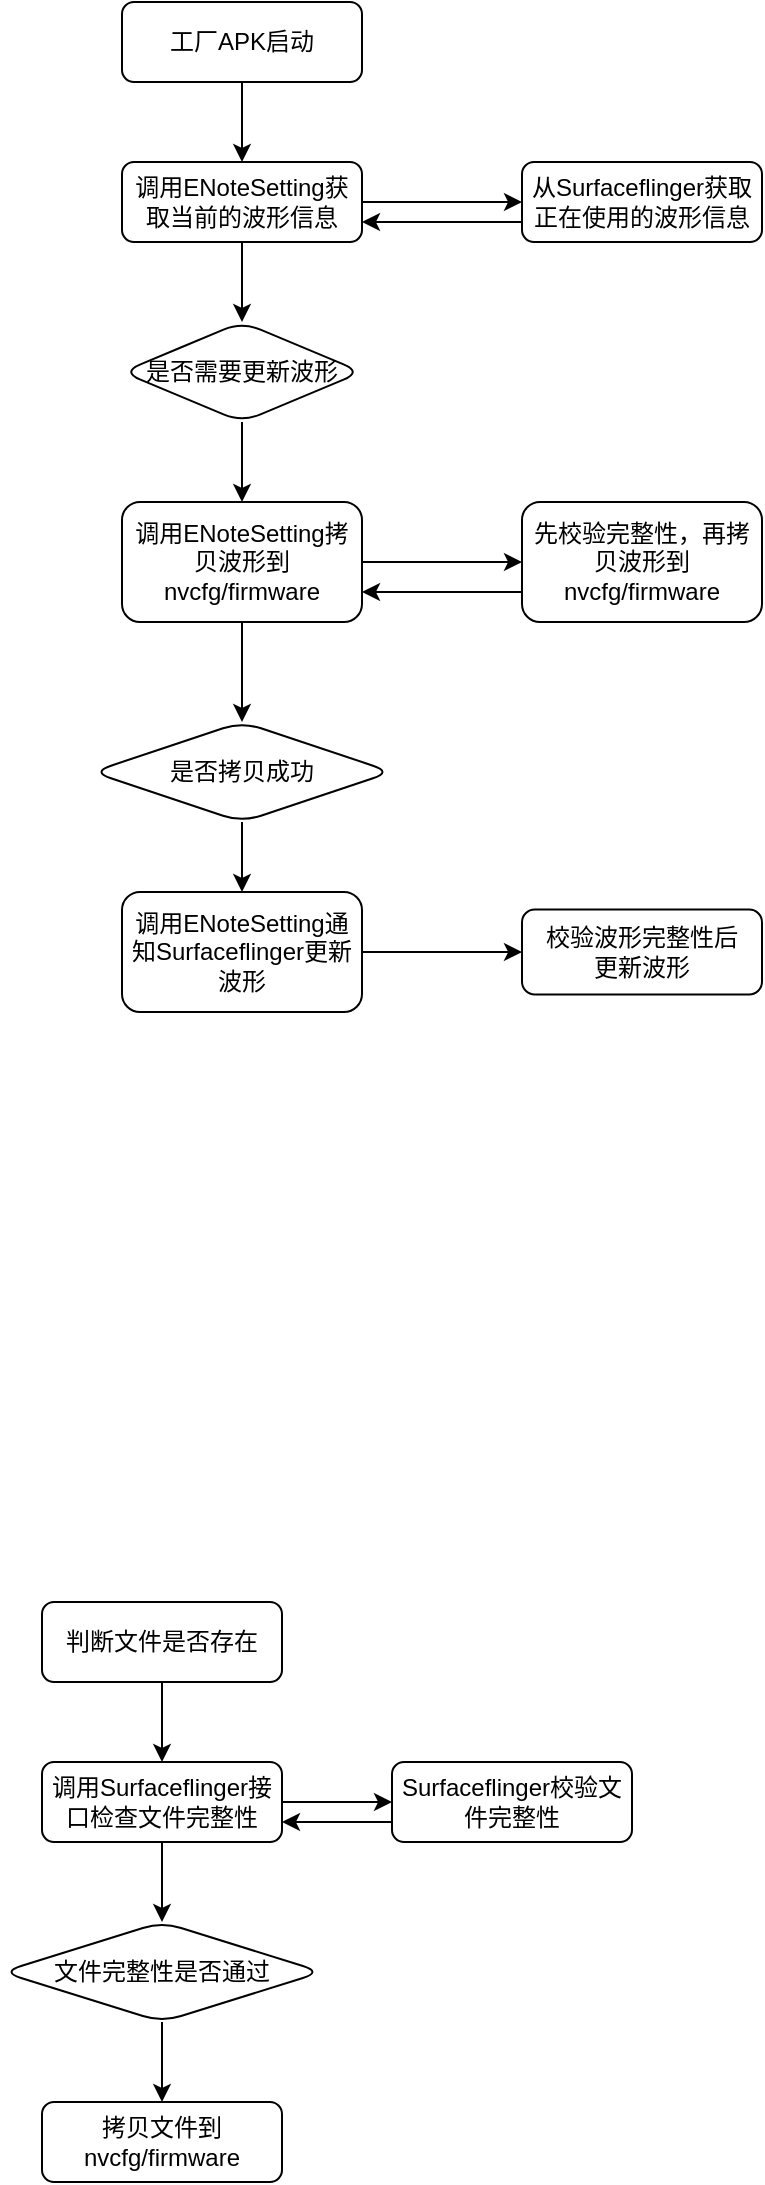 <mxfile version="25.0.3">
  <diagram id="C5RBs43oDa-KdzZeNtuy" name="Page-1">
    <mxGraphModel dx="1211" dy="637" grid="1" gridSize="10" guides="1" tooltips="1" connect="1" arrows="1" fold="1" page="1" pageScale="1" pageWidth="827" pageHeight="1169" math="0" shadow="0">
      <root>
        <mxCell id="WIyWlLk6GJQsqaUBKTNV-0" />
        <mxCell id="WIyWlLk6GJQsqaUBKTNV-1" parent="WIyWlLk6GJQsqaUBKTNV-0" />
        <mxCell id="dGEYNNW8LAhB9YcoBpNP-3" value="" style="edgeStyle=orthogonalEdgeStyle;rounded=0;orthogonalLoop=1;jettySize=auto;html=1;" edge="1" parent="WIyWlLk6GJQsqaUBKTNV-1" source="WIyWlLk6GJQsqaUBKTNV-3" target="dGEYNNW8LAhB9YcoBpNP-2">
          <mxGeometry relative="1" as="geometry" />
        </mxCell>
        <mxCell id="WIyWlLk6GJQsqaUBKTNV-3" value="工厂APK启动" style="rounded=1;whiteSpace=wrap;html=1;fontSize=12;glass=0;strokeWidth=1;shadow=0;" parent="WIyWlLk6GJQsqaUBKTNV-1" vertex="1">
          <mxGeometry x="160" y="80" width="120" height="40" as="geometry" />
        </mxCell>
        <mxCell id="dGEYNNW8LAhB9YcoBpNP-5" value="" style="edgeStyle=orthogonalEdgeStyle;rounded=0;orthogonalLoop=1;jettySize=auto;html=1;" edge="1" parent="WIyWlLk6GJQsqaUBKTNV-1" source="dGEYNNW8LAhB9YcoBpNP-2" target="dGEYNNW8LAhB9YcoBpNP-4">
          <mxGeometry relative="1" as="geometry" />
        </mxCell>
        <mxCell id="dGEYNNW8LAhB9YcoBpNP-13" value="" style="edgeStyle=orthogonalEdgeStyle;rounded=0;orthogonalLoop=1;jettySize=auto;html=1;" edge="1" parent="WIyWlLk6GJQsqaUBKTNV-1" source="dGEYNNW8LAhB9YcoBpNP-2" target="dGEYNNW8LAhB9YcoBpNP-12">
          <mxGeometry relative="1" as="geometry" />
        </mxCell>
        <mxCell id="dGEYNNW8LAhB9YcoBpNP-2" value="调用ENoteSetting获取当前的波形信息" style="rounded=1;whiteSpace=wrap;html=1;fontSize=12;glass=0;strokeWidth=1;shadow=0;" vertex="1" parent="WIyWlLk6GJQsqaUBKTNV-1">
          <mxGeometry x="160" y="160" width="120" height="40" as="geometry" />
        </mxCell>
        <mxCell id="dGEYNNW8LAhB9YcoBpNP-7" value="" style="edgeStyle=orthogonalEdgeStyle;rounded=0;orthogonalLoop=1;jettySize=auto;html=1;" edge="1" parent="WIyWlLk6GJQsqaUBKTNV-1" source="dGEYNNW8LAhB9YcoBpNP-4" target="dGEYNNW8LAhB9YcoBpNP-6">
          <mxGeometry relative="1" as="geometry" />
        </mxCell>
        <mxCell id="dGEYNNW8LAhB9YcoBpNP-4" value="是否需要更新波形" style="rhombus;whiteSpace=wrap;html=1;rounded=1;glass=0;strokeWidth=1;shadow=0;" vertex="1" parent="WIyWlLk6GJQsqaUBKTNV-1">
          <mxGeometry x="160" y="240" width="120" height="50" as="geometry" />
        </mxCell>
        <mxCell id="dGEYNNW8LAhB9YcoBpNP-9" value="" style="edgeStyle=orthogonalEdgeStyle;rounded=0;orthogonalLoop=1;jettySize=auto;html=1;" edge="1" parent="WIyWlLk6GJQsqaUBKTNV-1" source="dGEYNNW8LAhB9YcoBpNP-6" target="dGEYNNW8LAhB9YcoBpNP-8">
          <mxGeometry relative="1" as="geometry" />
        </mxCell>
        <mxCell id="dGEYNNW8LAhB9YcoBpNP-15" value="" style="edgeStyle=orthogonalEdgeStyle;rounded=0;orthogonalLoop=1;jettySize=auto;html=1;" edge="1" parent="WIyWlLk6GJQsqaUBKTNV-1" source="dGEYNNW8LAhB9YcoBpNP-6" target="dGEYNNW8LAhB9YcoBpNP-14">
          <mxGeometry relative="1" as="geometry" />
        </mxCell>
        <mxCell id="dGEYNNW8LAhB9YcoBpNP-6" value="调用ENoteSetting拷贝波形到nvcfg/firmware" style="whiteSpace=wrap;html=1;rounded=1;glass=0;strokeWidth=1;shadow=0;" vertex="1" parent="WIyWlLk6GJQsqaUBKTNV-1">
          <mxGeometry x="160" y="330" width="120" height="60" as="geometry" />
        </mxCell>
        <mxCell id="dGEYNNW8LAhB9YcoBpNP-11" value="" style="edgeStyle=orthogonalEdgeStyle;rounded=0;orthogonalLoop=1;jettySize=auto;html=1;" edge="1" parent="WIyWlLk6GJQsqaUBKTNV-1" source="dGEYNNW8LAhB9YcoBpNP-8" target="dGEYNNW8LAhB9YcoBpNP-10">
          <mxGeometry relative="1" as="geometry" />
        </mxCell>
        <mxCell id="dGEYNNW8LAhB9YcoBpNP-8" value="是否拷贝成功" style="rhombus;whiteSpace=wrap;html=1;rounded=1;glass=0;strokeWidth=1;shadow=0;" vertex="1" parent="WIyWlLk6GJQsqaUBKTNV-1">
          <mxGeometry x="145" y="440" width="150" height="50" as="geometry" />
        </mxCell>
        <mxCell id="dGEYNNW8LAhB9YcoBpNP-19" value="" style="edgeStyle=orthogonalEdgeStyle;rounded=0;orthogonalLoop=1;jettySize=auto;html=1;" edge="1" parent="WIyWlLk6GJQsqaUBKTNV-1" source="dGEYNNW8LAhB9YcoBpNP-10" target="dGEYNNW8LAhB9YcoBpNP-18">
          <mxGeometry relative="1" as="geometry" />
        </mxCell>
        <mxCell id="dGEYNNW8LAhB9YcoBpNP-10" value="调用ENoteSetting通知Surfaceflinger更新波形" style="whiteSpace=wrap;html=1;rounded=1;glass=0;strokeWidth=1;shadow=0;" vertex="1" parent="WIyWlLk6GJQsqaUBKTNV-1">
          <mxGeometry x="160" y="525" width="120" height="60" as="geometry" />
        </mxCell>
        <mxCell id="dGEYNNW8LAhB9YcoBpNP-17" style="edgeStyle=orthogonalEdgeStyle;rounded=0;orthogonalLoop=1;jettySize=auto;html=1;exitX=0;exitY=0.75;exitDx=0;exitDy=0;entryX=1;entryY=0.75;entryDx=0;entryDy=0;" edge="1" parent="WIyWlLk6GJQsqaUBKTNV-1" source="dGEYNNW8LAhB9YcoBpNP-12" target="dGEYNNW8LAhB9YcoBpNP-2">
          <mxGeometry relative="1" as="geometry" />
        </mxCell>
        <mxCell id="dGEYNNW8LAhB9YcoBpNP-12" value="从Surfaceflinger获取正在使用的波形信息" style="rounded=1;whiteSpace=wrap;html=1;fontSize=12;glass=0;strokeWidth=1;shadow=0;" vertex="1" parent="WIyWlLk6GJQsqaUBKTNV-1">
          <mxGeometry x="360" y="160" width="120" height="40" as="geometry" />
        </mxCell>
        <mxCell id="dGEYNNW8LAhB9YcoBpNP-16" style="edgeStyle=orthogonalEdgeStyle;rounded=0;orthogonalLoop=1;jettySize=auto;html=1;exitX=0;exitY=0.75;exitDx=0;exitDy=0;entryX=1;entryY=0.75;entryDx=0;entryDy=0;" edge="1" parent="WIyWlLk6GJQsqaUBKTNV-1" source="dGEYNNW8LAhB9YcoBpNP-14" target="dGEYNNW8LAhB9YcoBpNP-6">
          <mxGeometry relative="1" as="geometry" />
        </mxCell>
        <mxCell id="dGEYNNW8LAhB9YcoBpNP-14" value="先校验完整性，再拷贝波形到nvcfg/firmware" style="whiteSpace=wrap;html=1;rounded=1;glass=0;strokeWidth=1;shadow=0;" vertex="1" parent="WIyWlLk6GJQsqaUBKTNV-1">
          <mxGeometry x="360" y="330" width="120" height="60" as="geometry" />
        </mxCell>
        <mxCell id="dGEYNNW8LAhB9YcoBpNP-18" value="校验波形完整性后&lt;div&gt;更新波形&lt;/div&gt;" style="whiteSpace=wrap;html=1;rounded=1;glass=0;strokeWidth=1;shadow=0;" vertex="1" parent="WIyWlLk6GJQsqaUBKTNV-1">
          <mxGeometry x="360" y="533.75" width="120" height="42.5" as="geometry" />
        </mxCell>
        <mxCell id="dGEYNNW8LAhB9YcoBpNP-28" value="" style="edgeStyle=orthogonalEdgeStyle;rounded=0;orthogonalLoop=1;jettySize=auto;html=1;" edge="1" parent="WIyWlLk6GJQsqaUBKTNV-1" source="dGEYNNW8LAhB9YcoBpNP-26" target="dGEYNNW8LAhB9YcoBpNP-27">
          <mxGeometry relative="1" as="geometry" />
        </mxCell>
        <mxCell id="dGEYNNW8LAhB9YcoBpNP-26" value="判断文件是否存在" style="whiteSpace=wrap;html=1;rounded=1;glass=0;strokeWidth=1;shadow=0;" vertex="1" parent="WIyWlLk6GJQsqaUBKTNV-1">
          <mxGeometry x="120" y="880" width="120" height="40" as="geometry" />
        </mxCell>
        <mxCell id="dGEYNNW8LAhB9YcoBpNP-30" value="" style="edgeStyle=orthogonalEdgeStyle;rounded=0;orthogonalLoop=1;jettySize=auto;html=1;" edge="1" parent="WIyWlLk6GJQsqaUBKTNV-1" source="dGEYNNW8LAhB9YcoBpNP-27" target="dGEYNNW8LAhB9YcoBpNP-29">
          <mxGeometry relative="1" as="geometry" />
        </mxCell>
        <mxCell id="dGEYNNW8LAhB9YcoBpNP-33" value="" style="edgeStyle=orthogonalEdgeStyle;rounded=0;orthogonalLoop=1;jettySize=auto;html=1;" edge="1" parent="WIyWlLk6GJQsqaUBKTNV-1" source="dGEYNNW8LAhB9YcoBpNP-27" target="dGEYNNW8LAhB9YcoBpNP-32">
          <mxGeometry relative="1" as="geometry" />
        </mxCell>
        <mxCell id="dGEYNNW8LAhB9YcoBpNP-27" value="调用Surfaceflinger接口检查文件完整性" style="whiteSpace=wrap;html=1;rounded=1;glass=0;strokeWidth=1;shadow=0;" vertex="1" parent="WIyWlLk6GJQsqaUBKTNV-1">
          <mxGeometry x="120" y="960" width="120" height="40" as="geometry" />
        </mxCell>
        <mxCell id="dGEYNNW8LAhB9YcoBpNP-31" style="edgeStyle=orthogonalEdgeStyle;rounded=0;orthogonalLoop=1;jettySize=auto;html=1;exitX=0;exitY=0.75;exitDx=0;exitDy=0;entryX=1;entryY=0.75;entryDx=0;entryDy=0;" edge="1" parent="WIyWlLk6GJQsqaUBKTNV-1" source="dGEYNNW8LAhB9YcoBpNP-29" target="dGEYNNW8LAhB9YcoBpNP-27">
          <mxGeometry relative="1" as="geometry" />
        </mxCell>
        <mxCell id="dGEYNNW8LAhB9YcoBpNP-29" value="Surfaceflinger校验文件完整性" style="whiteSpace=wrap;html=1;rounded=1;glass=0;strokeWidth=1;shadow=0;" vertex="1" parent="WIyWlLk6GJQsqaUBKTNV-1">
          <mxGeometry x="295" y="960" width="120" height="40" as="geometry" />
        </mxCell>
        <mxCell id="dGEYNNW8LAhB9YcoBpNP-35" value="" style="edgeStyle=orthogonalEdgeStyle;rounded=0;orthogonalLoop=1;jettySize=auto;html=1;" edge="1" parent="WIyWlLk6GJQsqaUBKTNV-1" source="dGEYNNW8LAhB9YcoBpNP-32" target="dGEYNNW8LAhB9YcoBpNP-34">
          <mxGeometry relative="1" as="geometry" />
        </mxCell>
        <mxCell id="dGEYNNW8LAhB9YcoBpNP-32" value="文件完整性是否通过" style="rhombus;whiteSpace=wrap;html=1;rounded=1;glass=0;strokeWidth=1;shadow=0;" vertex="1" parent="WIyWlLk6GJQsqaUBKTNV-1">
          <mxGeometry x="100" y="1040" width="160" height="50" as="geometry" />
        </mxCell>
        <mxCell id="dGEYNNW8LAhB9YcoBpNP-34" value="拷贝文件到&lt;div&gt;nvcfg/firmware&lt;/div&gt;" style="whiteSpace=wrap;html=1;rounded=1;glass=0;strokeWidth=1;shadow=0;" vertex="1" parent="WIyWlLk6GJQsqaUBKTNV-1">
          <mxGeometry x="120" y="1130" width="120" height="40" as="geometry" />
        </mxCell>
      </root>
    </mxGraphModel>
  </diagram>
</mxfile>
